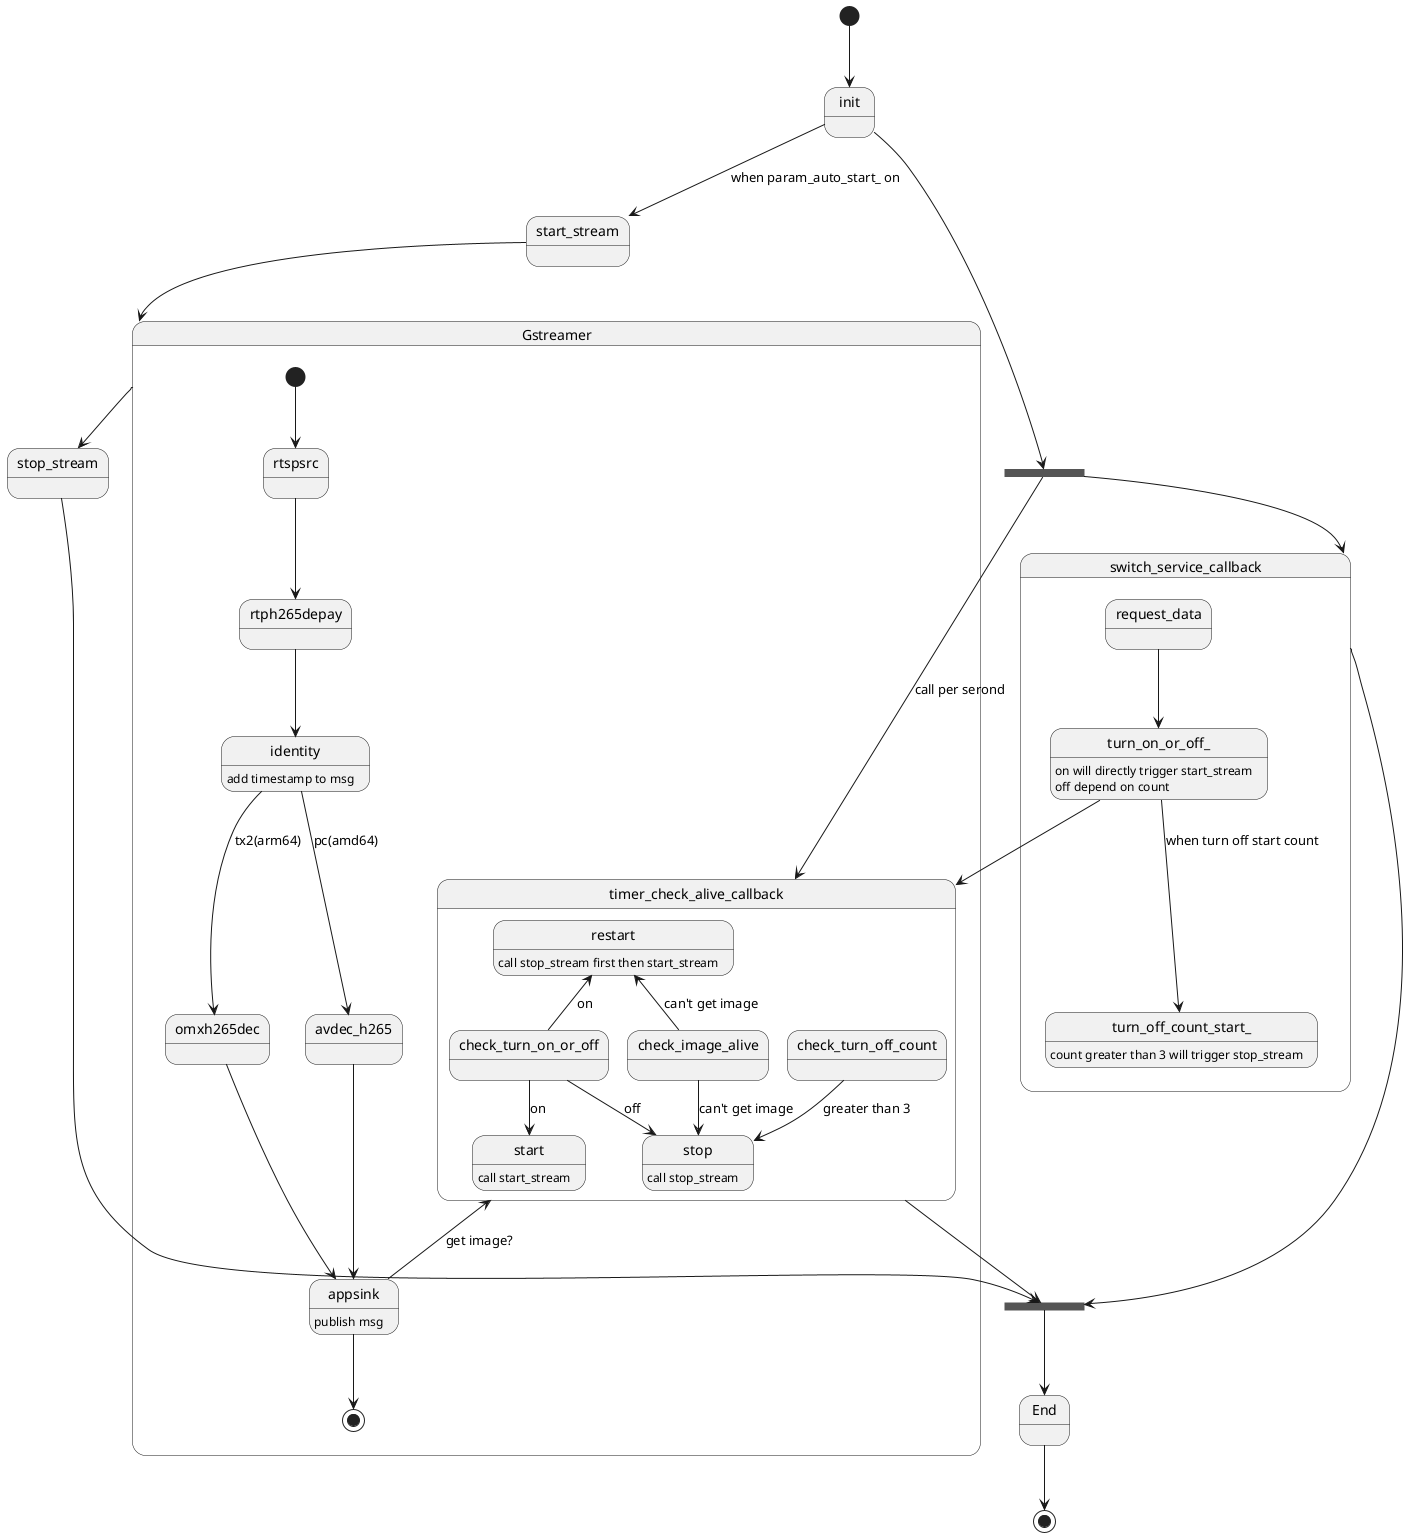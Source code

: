 @startuml

[*] --> init

init --> start_stream: when param_auto_start_ on

state fork_state <<fork>>
init --> fork_state
start_stream --> Gstreamer
state Gstreamer {
    [*]          --> rtspsrc
    rtspsrc      --> rtph265depay
    rtph265depay --> identity
    identity: add timestamp to msg
    identity     --> omxh265dec: tx2(arm64)
    identity     --> avdec_h265: pc(amd64)
    omxh265dec   --> appsink
    avdec_h265   --> appsink
    appsink: publish msg
    appsink      -up-> timer_check_alive_callback: get image?
    appsink      --> [*]
}

Gstreamer -down-> stop_stream

fork_state --> switch_service_callback

state switch_service_callback {
    request_data    --> turn_on_or_off_
    turn_on_or_off_ --> turn_off_count_start_: when turn off start count 
    turn_on_or_off_ --> timer_check_alive_callback
    turn_on_or_off_ : on will directly trigger start_stream\noff depend on count 
    turn_off_count_start_: count greater than 3 will trigger stop_stream
}

fork_state --> timer_check_alive_callback: call per serond
state timer_check_alive_callback {
    check_turn_on_or_off --> stop: off
    check_turn_off_count --> stop: greater than 3
    check_image_alive    --> stop: can't get image
    check_turn_on_or_off --> start: on
    check_image_alive    -up-> restart: can't get image
    check_turn_on_or_off -up-> restart: on
    stop: call stop_stream
    start: call start_stream
    restart: call stop_stream first then start_stream
}

state join_state <<join>>
stop_stream                --> join_state
switch_service_callback    --> join_state
timer_check_alive_callback --> join_state
join_state                 --> End
End                     --> [*]

@enduml

